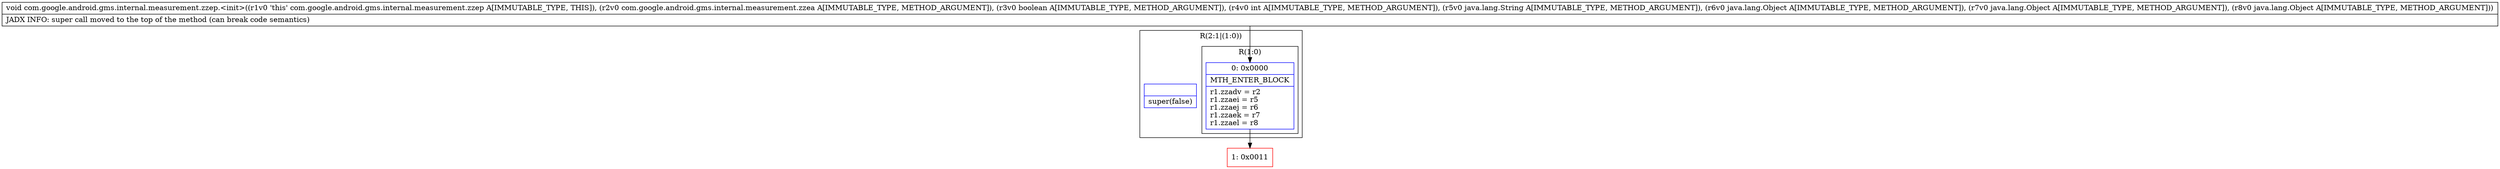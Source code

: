 digraph "CFG forcom.google.android.gms.internal.measurement.zzep.\<init\>(Lcom\/google\/android\/gms\/internal\/measurement\/zzea;ZILjava\/lang\/String;Ljava\/lang\/Object;Ljava\/lang\/Object;Ljava\/lang\/Object;)V" {
subgraph cluster_Region_1536870688 {
label = "R(2:1|(1:0))";
node [shape=record,color=blue];
Node_InsnContainer_1038203690 [shape=record,label="{|super(false)\l}"];
subgraph cluster_Region_2037974358 {
label = "R(1:0)";
node [shape=record,color=blue];
Node_0 [shape=record,label="{0\:\ 0x0000|MTH_ENTER_BLOCK\l|r1.zzadv = r2\lr1.zzaei = r5\lr1.zzaej = r6\lr1.zzaek = r7\lr1.zzael = r8\l}"];
}
}
Node_1 [shape=record,color=red,label="{1\:\ 0x0011}"];
MethodNode[shape=record,label="{void com.google.android.gms.internal.measurement.zzep.\<init\>((r1v0 'this' com.google.android.gms.internal.measurement.zzep A[IMMUTABLE_TYPE, THIS]), (r2v0 com.google.android.gms.internal.measurement.zzea A[IMMUTABLE_TYPE, METHOD_ARGUMENT]), (r3v0 boolean A[IMMUTABLE_TYPE, METHOD_ARGUMENT]), (r4v0 int A[IMMUTABLE_TYPE, METHOD_ARGUMENT]), (r5v0 java.lang.String A[IMMUTABLE_TYPE, METHOD_ARGUMENT]), (r6v0 java.lang.Object A[IMMUTABLE_TYPE, METHOD_ARGUMENT]), (r7v0 java.lang.Object A[IMMUTABLE_TYPE, METHOD_ARGUMENT]), (r8v0 java.lang.Object A[IMMUTABLE_TYPE, METHOD_ARGUMENT]))  | JADX INFO: super call moved to the top of the method (can break code semantics)\l}"];
MethodNode -> Node_0;
Node_0 -> Node_1;
}

